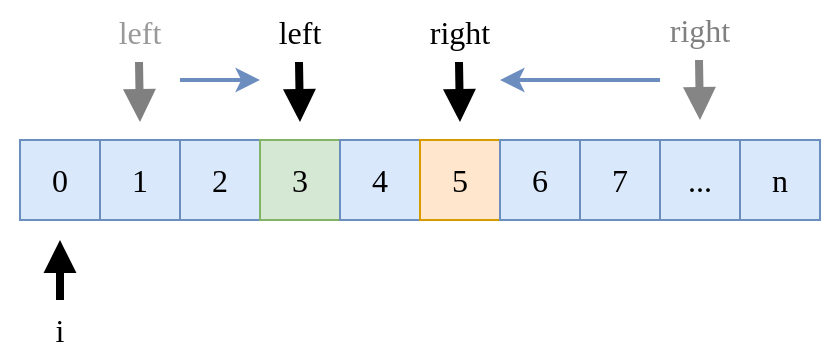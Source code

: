 <mxfile version="24.2.5" type="device">
  <diagram name="Page-1" id="GFMuZ3xcZMr1UpQltZ9o">
    <mxGraphModel dx="1434" dy="835" grid="1" gridSize="10" guides="1" tooltips="1" connect="1" arrows="1" fold="1" page="1" pageScale="1" pageWidth="850" pageHeight="1100" math="0" shadow="0">
      <root>
        <mxCell id="0" />
        <mxCell id="1" parent="0" />
        <mxCell id="pw8HVyMEDtc53XN5oC7Q-2" value="0" style="rounded=0;whiteSpace=wrap;html=1;shadow=0;strokeColor=#6c8ebf;strokeWidth=1;fontFamily=Ubuntu;fontSize=16;fontStyle=0;fillColor=#dae8fc;" parent="1" vertex="1">
          <mxGeometry x="240" y="520" width="40" height="40" as="geometry" />
        </mxCell>
        <mxCell id="pw8HVyMEDtc53XN5oC7Q-6" value="1" style="rounded=0;whiteSpace=wrap;html=1;shadow=0;strokeColor=#6c8ebf;strokeWidth=1;fontFamily=Ubuntu;fontSize=16;fontStyle=0;fillColor=#dae8fc;" parent="1" vertex="1">
          <mxGeometry x="280" y="520" width="40" height="40" as="geometry" />
        </mxCell>
        <mxCell id="pw8HVyMEDtc53XN5oC7Q-7" value="2" style="rounded=0;whiteSpace=wrap;html=1;shadow=0;strokeColor=#6c8ebf;strokeWidth=1;fontFamily=Ubuntu;fontSize=16;fontStyle=0;fillColor=#dae8fc;" parent="1" vertex="1">
          <mxGeometry x="320" y="520" width="40" height="40" as="geometry" />
        </mxCell>
        <mxCell id="pw8HVyMEDtc53XN5oC7Q-8" value="3" style="rounded=0;whiteSpace=wrap;html=1;shadow=0;strokeWidth=1;fontFamily=Ubuntu;fontSize=16;fontStyle=0;fillColor=#d5e8d4;strokeColor=#82b366;" parent="1" vertex="1">
          <mxGeometry x="360" y="520" width="40" height="40" as="geometry" />
        </mxCell>
        <mxCell id="pw8HVyMEDtc53XN5oC7Q-9" value="4" style="rounded=0;whiteSpace=wrap;html=1;shadow=0;strokeColor=#6c8ebf;strokeWidth=1;fontFamily=Ubuntu;fontSize=16;fontStyle=0;fillColor=#dae8fc;" parent="1" vertex="1">
          <mxGeometry x="400" y="520" width="40" height="40" as="geometry" />
        </mxCell>
        <mxCell id="pw8HVyMEDtc53XN5oC7Q-10" value="5" style="rounded=0;whiteSpace=wrap;html=1;shadow=0;strokeColor=#d79b00;strokeWidth=1;fontFamily=Ubuntu;fontSize=16;fontStyle=0;fillColor=#ffe6cc;" parent="1" vertex="1">
          <mxGeometry x="440" y="520" width="40" height="40" as="geometry" />
        </mxCell>
        <mxCell id="pw8HVyMEDtc53XN5oC7Q-11" value="6" style="rounded=0;whiteSpace=wrap;html=1;shadow=0;strokeColor=#6c8ebf;strokeWidth=1;fontFamily=Ubuntu;fontSize=16;fontStyle=0;fillColor=#dae8fc;" parent="1" vertex="1">
          <mxGeometry x="480" y="520" width="40" height="40" as="geometry" />
        </mxCell>
        <mxCell id="pw8HVyMEDtc53XN5oC7Q-12" value="7" style="rounded=0;whiteSpace=wrap;html=1;shadow=0;strokeColor=#6c8ebf;strokeWidth=1;fontFamily=Ubuntu;fontSize=16;fontStyle=0;fillColor=#dae8fc;" parent="1" vertex="1">
          <mxGeometry x="520" y="520" width="40" height="40" as="geometry" />
        </mxCell>
        <mxCell id="pw8HVyMEDtc53XN5oC7Q-13" value="..." style="rounded=0;whiteSpace=wrap;html=1;shadow=0;strokeColor=#6c8ebf;strokeWidth=1;fontFamily=Ubuntu;fontSize=16;fontStyle=0;fillColor=#dae8fc;" parent="1" vertex="1">
          <mxGeometry x="560" y="520" width="40" height="40" as="geometry" />
        </mxCell>
        <mxCell id="pw8HVyMEDtc53XN5oC7Q-14" value="n" style="rounded=0;whiteSpace=wrap;html=1;shadow=0;strokeColor=#6c8ebf;strokeWidth=1;fontFamily=Ubuntu;fontSize=16;fontStyle=0;fillColor=#dae8fc;" parent="1" vertex="1">
          <mxGeometry x="600" y="520" width="40" height="40" as="geometry" />
        </mxCell>
        <mxCell id="pw8HVyMEDtc53XN5oC7Q-26" value="" style="group" parent="1" vertex="1" connectable="0">
          <mxGeometry x="430" y="451" width="60" height="60" as="geometry" />
        </mxCell>
        <mxCell id="pw8HVyMEDtc53XN5oC7Q-16" value="right" style="text;html=1;align=center;verticalAlign=middle;whiteSpace=wrap;rounded=0;fontFamily=Ubuntu;fontSize=16;fontStyle=0;" parent="pw8HVyMEDtc53XN5oC7Q-26" vertex="1">
          <mxGeometry width="60" height="30" as="geometry" />
        </mxCell>
        <mxCell id="pw8HVyMEDtc53XN5oC7Q-18" value="" style="endArrow=block;html=1;rounded=1;shadow=0;strokeColor=#000000;strokeWidth=4;fontFamily=Ubuntu;fontSize=14;fontStyle=0;fillColor=#dae8fc;endFill=1;" parent="pw8HVyMEDtc53XN5oC7Q-26" edge="1">
          <mxGeometry width="50" height="50" relative="1" as="geometry">
            <mxPoint x="29.5" y="30" as="sourcePoint" />
            <mxPoint x="30" y="60" as="targetPoint" />
          </mxGeometry>
        </mxCell>
        <mxCell id="-XjuOI_jK4M49bs657_k-4" value="" style="endArrow=classic;html=1;rounded=1;shadow=0;strokeColor=#6c8ebf;strokeWidth=2;fontFamily=Ubuntu;fontSize=14;fontStyle=0;fillColor=#dae8fc;" parent="pw8HVyMEDtc53XN5oC7Q-26" edge="1">
          <mxGeometry width="50" height="50" relative="1" as="geometry">
            <mxPoint x="130" y="39" as="sourcePoint" />
            <mxPoint x="50" y="39" as="targetPoint" />
          </mxGeometry>
        </mxCell>
        <mxCell id="-XjuOI_jK4M49bs657_k-1" value="" style="group" parent="1" vertex="1" connectable="0">
          <mxGeometry x="550" y="450" width="60" height="60" as="geometry" />
        </mxCell>
        <mxCell id="pw8HVyMEDtc53XN5oC7Q-19" value="right" style="text;html=1;align=center;verticalAlign=middle;whiteSpace=wrap;rounded=0;fontFamily=Ubuntu;fontSize=16;fontStyle=0;opacity=40;fontColor=#808080;" parent="-XjuOI_jK4M49bs657_k-1" vertex="1">
          <mxGeometry width="60" height="30" as="geometry" />
        </mxCell>
        <mxCell id="pw8HVyMEDtc53XN5oC7Q-20" value="" style="endArrow=block;html=1;rounded=1;shadow=0;strokeColor=#858585;strokeWidth=4;fontFamily=Ubuntu;fontSize=14;fontStyle=0;fillColor=#dae8fc;endFill=1;" parent="-XjuOI_jK4M49bs657_k-1" edge="1">
          <mxGeometry width="50" height="50" relative="1" as="geometry">
            <mxPoint x="29.5" y="30" as="sourcePoint" />
            <mxPoint x="30" y="60" as="targetPoint" />
          </mxGeometry>
        </mxCell>
        <mxCell id="mcrV2JB473mvYSvigkTo-1" value="" style="group" vertex="1" connectable="0" parent="1">
          <mxGeometry x="270" y="451" width="140" height="60" as="geometry" />
        </mxCell>
        <mxCell id="pw8HVyMEDtc53XN5oC7Q-32" value="" style="endArrow=classic;html=1;rounded=1;shadow=0;strokeColor=#6c8ebf;strokeWidth=2;fontFamily=Ubuntu;fontSize=14;fontStyle=0;fillColor=#dae8fc;" parent="mcrV2JB473mvYSvigkTo-1" edge="1">
          <mxGeometry width="50" height="50" relative="1" as="geometry">
            <mxPoint x="50" y="39" as="sourcePoint" />
            <mxPoint x="90" y="39" as="targetPoint" />
          </mxGeometry>
        </mxCell>
        <mxCell id="-XjuOI_jK4M49bs657_k-3" value="" style="group" parent="mcrV2JB473mvYSvigkTo-1" vertex="1" connectable="0">
          <mxGeometry x="80" width="60" height="60" as="geometry" />
        </mxCell>
        <mxCell id="pw8HVyMEDtc53XN5oC7Q-15" value="left" style="text;html=1;align=center;verticalAlign=middle;whiteSpace=wrap;rounded=0;fontFamily=Ubuntu;fontSize=16;fontStyle=0;" parent="-XjuOI_jK4M49bs657_k-3" vertex="1">
          <mxGeometry width="60" height="30" as="geometry" />
        </mxCell>
        <mxCell id="pw8HVyMEDtc53XN5oC7Q-21" value="" style="endArrow=block;html=1;rounded=1;shadow=0;strokeColor=#000000;strokeWidth=4;fontFamily=Ubuntu;fontSize=14;fontStyle=0;fillColor=#dae8fc;endFill=1;" parent="-XjuOI_jK4M49bs657_k-3" edge="1">
          <mxGeometry width="50" height="50" relative="1" as="geometry">
            <mxPoint x="29.5" y="30" as="sourcePoint" />
            <mxPoint x="30" y="60" as="targetPoint" />
          </mxGeometry>
        </mxCell>
        <mxCell id="-XjuOI_jK4M49bs657_k-5" value="" style="group" parent="mcrV2JB473mvYSvigkTo-1" vertex="1" connectable="0">
          <mxGeometry width="60" height="60" as="geometry" />
        </mxCell>
        <mxCell id="pw8HVyMEDtc53XN5oC7Q-22" value="left" style="text;html=1;align=center;verticalAlign=middle;whiteSpace=wrap;rounded=0;fontFamily=Ubuntu;fontSize=16;fontStyle=0;fontColor=#999999;" parent="-XjuOI_jK4M49bs657_k-5" vertex="1">
          <mxGeometry width="60" height="30" as="geometry" />
        </mxCell>
        <mxCell id="pw8HVyMEDtc53XN5oC7Q-23" value="" style="endArrow=block;html=1;rounded=1;shadow=0;strokeColor=#808080;strokeWidth=4;fontFamily=Ubuntu;fontSize=14;fontStyle=0;fillColor=#dae8fc;endFill=1;" parent="-XjuOI_jK4M49bs657_k-5" edge="1">
          <mxGeometry width="50" height="50" relative="1" as="geometry">
            <mxPoint x="29.5" y="30" as="sourcePoint" />
            <mxPoint x="30" y="60" as="targetPoint" />
          </mxGeometry>
        </mxCell>
        <mxCell id="mcrV2JB473mvYSvigkTo-2" value="" style="endArrow=block;html=1;rounded=1;shadow=0;strokeColor=#000000;strokeWidth=4;fontFamily=Ubuntu;fontSize=14;fontStyle=0;fillColor=#dae8fc;endFill=1;" edge="1" parent="1">
          <mxGeometry width="50" height="50" relative="1" as="geometry">
            <mxPoint x="260" y="600" as="sourcePoint" />
            <mxPoint x="260" y="570" as="targetPoint" />
          </mxGeometry>
        </mxCell>
        <mxCell id="mcrV2JB473mvYSvigkTo-3" value="i" style="text;html=1;align=center;verticalAlign=middle;whiteSpace=wrap;rounded=0;fontFamily=Ubuntu;fontSize=16;fontStyle=0;" vertex="1" parent="1">
          <mxGeometry x="230" y="600" width="60" height="30" as="geometry" />
        </mxCell>
      </root>
    </mxGraphModel>
  </diagram>
</mxfile>
